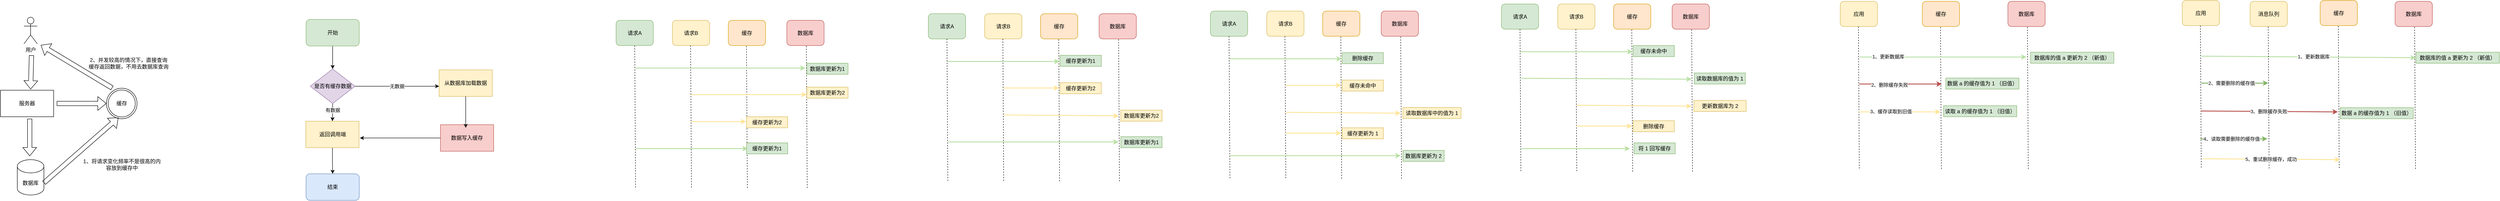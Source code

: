 <mxfile version="23.1.1" type="github">
  <diagram name="第 1 页" id="pFApzu6o8nNjfaXYn5jQ">
    <mxGraphModel dx="1434" dy="756" grid="0" gridSize="10" guides="1" tooltips="1" connect="1" arrows="1" fold="1" page="1" pageScale="1" pageWidth="500000" pageHeight="400000" math="0" shadow="0">
      <root>
        <mxCell id="0" />
        <mxCell id="1" parent="0" />
        <mxCell id="H5bM3ZNqDUV5iSnoYgvx-1" value="用户" style="shape=umlActor;verticalLabelPosition=bottom;verticalAlign=top;html=1;outlineConnect=0;" parent="1" vertex="1">
          <mxGeometry x="349" y="195" width="30" height="60" as="geometry" />
        </mxCell>
        <mxCell id="H5bM3ZNqDUV5iSnoYgvx-2" value="数据库" style="shape=cylinder3;whiteSpace=wrap;html=1;boundedLbl=1;backgroundOutline=1;size=15;" parent="1" vertex="1">
          <mxGeometry x="334" y="517" width="60" height="80" as="geometry" />
        </mxCell>
        <mxCell id="H5bM3ZNqDUV5iSnoYgvx-3" value="服务器" style="rounded=0;whiteSpace=wrap;html=1;" parent="1" vertex="1">
          <mxGeometry x="296" y="360" width="120" height="60" as="geometry" />
        </mxCell>
        <mxCell id="H5bM3ZNqDUV5iSnoYgvx-4" value="缓存" style="ellipse;shape=doubleEllipse;whiteSpace=wrap;html=1;aspect=fixed;" parent="1" vertex="1">
          <mxGeometry x="535" y="355.5" width="69" height="69" as="geometry" />
        </mxCell>
        <mxCell id="H5bM3ZNqDUV5iSnoYgvx-7" value="" style="shape=flexArrow;endArrow=classic;html=1;rounded=0;" parent="1" edge="1">
          <mxGeometry width="50" height="50" relative="1" as="geometry">
            <mxPoint x="366" y="281" as="sourcePoint" />
            <mxPoint x="364" y="358" as="targetPoint" />
          </mxGeometry>
        </mxCell>
        <mxCell id="H5bM3ZNqDUV5iSnoYgvx-9" value="" style="shape=flexArrow;endArrow=classic;html=1;rounded=0;" parent="1" edge="1">
          <mxGeometry width="50" height="50" relative="1" as="geometry">
            <mxPoint x="362" y="424.5" as="sourcePoint" />
            <mxPoint x="362" y="509" as="targetPoint" />
          </mxGeometry>
        </mxCell>
        <mxCell id="H5bM3ZNqDUV5iSnoYgvx-10" value="" style="shape=flexArrow;endArrow=classic;html=1;rounded=0;" parent="1" target="H5bM3ZNqDUV5iSnoYgvx-4" edge="1">
          <mxGeometry width="50" height="50" relative="1" as="geometry">
            <mxPoint x="423" y="390" as="sourcePoint" />
            <mxPoint x="370" y="492.5" as="targetPoint" />
          </mxGeometry>
        </mxCell>
        <mxCell id="H5bM3ZNqDUV5iSnoYgvx-11" value="" style="shape=flexArrow;endArrow=classic;html=1;rounded=0;" parent="1" edge="1">
          <mxGeometry width="50" height="50" relative="1" as="geometry">
            <mxPoint x="548" y="355" as="sourcePoint" />
            <mxPoint x="387" y="258" as="targetPoint" />
          </mxGeometry>
        </mxCell>
        <mxCell id="H5bM3ZNqDUV5iSnoYgvx-12" value="" style="shape=flexArrow;endArrow=classic;html=1;rounded=0;exitX=1;exitY=0;exitDx=0;exitDy=52.5;exitPerimeter=0;entryX=0.391;entryY=0.964;entryDx=0;entryDy=0;entryPerimeter=0;" parent="1" source="H5bM3ZNqDUV5iSnoYgvx-2" target="H5bM3ZNqDUV5iSnoYgvx-4" edge="1">
          <mxGeometry width="50" height="50" relative="1" as="geometry">
            <mxPoint x="372" y="434.5" as="sourcePoint" />
            <mxPoint x="372" y="519" as="targetPoint" />
          </mxGeometry>
        </mxCell>
        <mxCell id="H5bM3ZNqDUV5iSnoYgvx-13" value="1、将请求变化频率不是很高的内容放到缓存中" style="text;html=1;strokeColor=none;fillColor=none;align=center;verticalAlign=middle;whiteSpace=wrap;rounded=0;" parent="1" vertex="1">
          <mxGeometry x="478" y="513" width="184" height="30" as="geometry" />
        </mxCell>
        <mxCell id="H5bM3ZNqDUV5iSnoYgvx-14" value="2、并发较高的情况下，直接查询缓存返回数据，不用去数据库查询" style="text;html=1;strokeColor=none;fillColor=none;align=center;verticalAlign=middle;whiteSpace=wrap;rounded=0;" parent="1" vertex="1">
          <mxGeometry x="493" y="284" width="184" height="30" as="geometry" />
        </mxCell>
        <mxCell id="rxdkcNJWBCKFdQhXTieW-7" style="edgeStyle=orthogonalEdgeStyle;rounded=0;orthogonalLoop=1;jettySize=auto;html=1;exitX=0.5;exitY=1;exitDx=0;exitDy=0;" edge="1" parent="1" source="rxdkcNJWBCKFdQhXTieW-1" target="rxdkcNJWBCKFdQhXTieW-2">
          <mxGeometry relative="1" as="geometry" />
        </mxCell>
        <mxCell id="rxdkcNJWBCKFdQhXTieW-1" value="开始" style="rounded=1;whiteSpace=wrap;html=1;fillColor=#d5e8d4;strokeColor=#82b366;" vertex="1" parent="1">
          <mxGeometry x="985" y="200" width="120" height="60" as="geometry" />
        </mxCell>
        <mxCell id="rxdkcNJWBCKFdQhXTieW-11" style="edgeStyle=orthogonalEdgeStyle;rounded=0;orthogonalLoop=1;jettySize=auto;html=1;exitX=0.5;exitY=1;exitDx=0;exitDy=0;entryX=0.5;entryY=0;entryDx=0;entryDy=0;" edge="1" parent="1" source="rxdkcNJWBCKFdQhXTieW-2" target="rxdkcNJWBCKFdQhXTieW-6">
          <mxGeometry relative="1" as="geometry" />
        </mxCell>
        <mxCell id="rxdkcNJWBCKFdQhXTieW-13" value="有数据" style="edgeLabel;html=1;align=center;verticalAlign=middle;resizable=0;points=[];" vertex="1" connectable="0" parent="rxdkcNJWBCKFdQhXTieW-11">
          <mxGeometry x="-0.259" relative="1" as="geometry">
            <mxPoint as="offset" />
          </mxGeometry>
        </mxCell>
        <mxCell id="rxdkcNJWBCKFdQhXTieW-2" value="是否有缓存数据" style="rhombus;whiteSpace=wrap;html=1;fillColor=#e1d5e7;strokeColor=#9673a6;" vertex="1" parent="1">
          <mxGeometry x="994.5" y="312" width="101" height="78" as="geometry" />
        </mxCell>
        <mxCell id="rxdkcNJWBCKFdQhXTieW-3" value="结束" style="rounded=1;whiteSpace=wrap;html=1;fillColor=#dae8fc;strokeColor=#6c8ebf;" vertex="1" parent="1">
          <mxGeometry x="985" y="549" width="120" height="60" as="geometry" />
        </mxCell>
        <mxCell id="rxdkcNJWBCKFdQhXTieW-4" value="从数据库加载数据" style="rounded=0;whiteSpace=wrap;html=1;fillColor=#fff2cc;strokeColor=#d6b656;" vertex="1" parent="1">
          <mxGeometry x="1285" y="314" width="120" height="60" as="geometry" />
        </mxCell>
        <mxCell id="rxdkcNJWBCKFdQhXTieW-5" value="数据写入缓存" style="rounded=0;whiteSpace=wrap;html=1;fillColor=#f8cecc;strokeColor=#b85450;" vertex="1" parent="1">
          <mxGeometry x="1288" y="438" width="120" height="60" as="geometry" />
        </mxCell>
        <mxCell id="rxdkcNJWBCKFdQhXTieW-12" style="edgeStyle=orthogonalEdgeStyle;rounded=0;orthogonalLoop=1;jettySize=auto;html=1;exitX=0.5;exitY=1;exitDx=0;exitDy=0;" edge="1" parent="1" source="rxdkcNJWBCKFdQhXTieW-6" target="rxdkcNJWBCKFdQhXTieW-3">
          <mxGeometry relative="1" as="geometry" />
        </mxCell>
        <mxCell id="rxdkcNJWBCKFdQhXTieW-6" value="返回调用端" style="rounded=0;whiteSpace=wrap;html=1;fillColor=#fff2cc;strokeColor=#d6b656;" vertex="1" parent="1">
          <mxGeometry x="984.5" y="430" width="120" height="60" as="geometry" />
        </mxCell>
        <mxCell id="rxdkcNJWBCKFdQhXTieW-8" value="无数据" style="edgeStyle=orthogonalEdgeStyle;rounded=0;orthogonalLoop=1;jettySize=auto;html=1;exitX=1;exitY=0.5;exitDx=0;exitDy=0;entryX=0;entryY=0.617;entryDx=0;entryDy=0;entryPerimeter=0;" edge="1" parent="1" source="rxdkcNJWBCKFdQhXTieW-2" target="rxdkcNJWBCKFdQhXTieW-4">
          <mxGeometry relative="1" as="geometry" />
        </mxCell>
        <mxCell id="rxdkcNJWBCKFdQhXTieW-9" style="edgeStyle=orthogonalEdgeStyle;rounded=0;orthogonalLoop=1;jettySize=auto;html=1;exitX=0.5;exitY=1;exitDx=0;exitDy=0;entryX=0.475;entryY=0.117;entryDx=0;entryDy=0;entryPerimeter=0;" edge="1" parent="1" source="rxdkcNJWBCKFdQhXTieW-4" target="rxdkcNJWBCKFdQhXTieW-5">
          <mxGeometry relative="1" as="geometry" />
        </mxCell>
        <mxCell id="rxdkcNJWBCKFdQhXTieW-10" style="edgeStyle=orthogonalEdgeStyle;rounded=0;orthogonalLoop=1;jettySize=auto;html=1;exitX=0;exitY=0.5;exitDx=0;exitDy=0;entryX=1.017;entryY=0.633;entryDx=0;entryDy=0;entryPerimeter=0;" edge="1" parent="1" source="rxdkcNJWBCKFdQhXTieW-5" target="rxdkcNJWBCKFdQhXTieW-6">
          <mxGeometry relative="1" as="geometry" />
        </mxCell>
        <mxCell id="rxdkcNJWBCKFdQhXTieW-14" value="请求A" style="rounded=1;whiteSpace=wrap;html=1;fillColor=#d5e8d4;strokeColor=#82b366;" vertex="1" parent="1">
          <mxGeometry x="1684" y="202" width="84" height="57" as="geometry" />
        </mxCell>
        <mxCell id="rxdkcNJWBCKFdQhXTieW-16" value="请求B" style="rounded=1;whiteSpace=wrap;html=1;fillColor=#fff2cc;strokeColor=#d6b656;" vertex="1" parent="1">
          <mxGeometry x="1811" y="202" width="84" height="57" as="geometry" />
        </mxCell>
        <mxCell id="rxdkcNJWBCKFdQhXTieW-17" value="缓存" style="rounded=1;whiteSpace=wrap;html=1;fillColor=#ffe6cc;strokeColor=#d79b00;" vertex="1" parent="1">
          <mxGeometry x="1937" y="202" width="84" height="57" as="geometry" />
        </mxCell>
        <mxCell id="rxdkcNJWBCKFdQhXTieW-18" value="数据库" style="rounded=1;whiteSpace=wrap;html=1;fillColor=#f8cecc;strokeColor=#b85450;" vertex="1" parent="1">
          <mxGeometry x="2069" y="202" width="84" height="57" as="geometry" />
        </mxCell>
        <mxCell id="rxdkcNJWBCKFdQhXTieW-19" value="" style="endArrow=none;dashed=1;html=1;rounded=0;exitX=0.5;exitY=1;exitDx=0;exitDy=0;" edge="1" parent="1" source="rxdkcNJWBCKFdQhXTieW-14">
          <mxGeometry width="50" height="50" relative="1" as="geometry">
            <mxPoint x="2115" y="426" as="sourcePoint" />
            <mxPoint x="1728" y="582" as="targetPoint" />
          </mxGeometry>
        </mxCell>
        <mxCell id="rxdkcNJWBCKFdQhXTieW-20" value="" style="endArrow=none;dashed=1;html=1;rounded=0;exitX=0.5;exitY=1;exitDx=0;exitDy=0;" edge="1" parent="1">
          <mxGeometry width="50" height="50" relative="1" as="geometry">
            <mxPoint x="1852" y="259" as="sourcePoint" />
            <mxPoint x="1854" y="582" as="targetPoint" />
          </mxGeometry>
        </mxCell>
        <mxCell id="rxdkcNJWBCKFdQhXTieW-21" value="" style="endArrow=none;dashed=1;html=1;rounded=0;exitX=0.5;exitY=1;exitDx=0;exitDy=0;" edge="1" parent="1">
          <mxGeometry width="50" height="50" relative="1" as="geometry">
            <mxPoint x="1978" y="260" as="sourcePoint" />
            <mxPoint x="1980" y="583" as="targetPoint" />
          </mxGeometry>
        </mxCell>
        <mxCell id="rxdkcNJWBCKFdQhXTieW-22" value="" style="endArrow=none;dashed=1;html=1;rounded=0;exitX=0.5;exitY=1;exitDx=0;exitDy=0;" edge="1" parent="1">
          <mxGeometry width="50" height="50" relative="1" as="geometry">
            <mxPoint x="2113" y="260" as="sourcePoint" />
            <mxPoint x="2115" y="583" as="targetPoint" />
          </mxGeometry>
        </mxCell>
        <mxCell id="rxdkcNJWBCKFdQhXTieW-23" value="" style="endArrow=classic;html=1;rounded=0;strokeColor=#B9E0A5;strokeWidth=2;" edge="1" parent="1">
          <mxGeometry width="50" height="50" relative="1" as="geometry">
            <mxPoint x="1727" y="310" as="sourcePoint" />
            <mxPoint x="2111" y="310" as="targetPoint" />
          </mxGeometry>
        </mxCell>
        <mxCell id="rxdkcNJWBCKFdQhXTieW-24" value="" style="endArrow=classic;html=1;rounded=0;strokeColor=#FFE599;strokeWidth=2;" edge="1" parent="1">
          <mxGeometry width="50" height="50" relative="1" as="geometry">
            <mxPoint x="1853" y="370" as="sourcePoint" />
            <mxPoint x="2114" y="370" as="targetPoint" />
          </mxGeometry>
        </mxCell>
        <mxCell id="rxdkcNJWBCKFdQhXTieW-25" value="" style="endArrow=classic;html=1;rounded=0;strokeColor=#FFE599;strokeWidth=2;" edge="1" parent="1">
          <mxGeometry width="50" height="50" relative="1" as="geometry">
            <mxPoint x="1854" y="431" as="sourcePoint" />
            <mxPoint x="1977" y="431" as="targetPoint" />
          </mxGeometry>
        </mxCell>
        <mxCell id="rxdkcNJWBCKFdQhXTieW-26" value="" style="endArrow=classic;html=1;rounded=0;strokeColor=#B9E0A5;strokeWidth=2;" edge="1" parent="1">
          <mxGeometry width="50" height="50" relative="1" as="geometry">
            <mxPoint x="1729" y="492" as="sourcePoint" />
            <mxPoint x="1981" y="492" as="targetPoint" />
          </mxGeometry>
        </mxCell>
        <mxCell id="rxdkcNJWBCKFdQhXTieW-27" value="数据库更新为1" style="text;html=1;strokeColor=#82b366;fillColor=#d5e8d4;align=center;verticalAlign=middle;whiteSpace=wrap;rounded=0;" vertex="1" parent="1">
          <mxGeometry x="2114" y="299" width="93" height="25" as="geometry" />
        </mxCell>
        <mxCell id="rxdkcNJWBCKFdQhXTieW-28" value="数据库更新为2" style="text;html=1;strokeColor=#d6b656;fillColor=#fff2cc;align=center;verticalAlign=middle;whiteSpace=wrap;rounded=0;" vertex="1" parent="1">
          <mxGeometry x="2114" y="353" width="93" height="25" as="geometry" />
        </mxCell>
        <mxCell id="rxdkcNJWBCKFdQhXTieW-29" value="缓存更新为2" style="text;html=1;strokeColor=#d6b656;fillColor=#fff2cc;align=center;verticalAlign=middle;whiteSpace=wrap;rounded=0;" vertex="1" parent="1">
          <mxGeometry x="1978" y="420" width="93" height="25" as="geometry" />
        </mxCell>
        <mxCell id="rxdkcNJWBCKFdQhXTieW-30" value="缓存更新为1" style="text;html=1;strokeColor=#82b366;fillColor=#d5e8d4;align=center;verticalAlign=middle;whiteSpace=wrap;rounded=0;" vertex="1" parent="1">
          <mxGeometry x="1978" y="479" width="93" height="25" as="geometry" />
        </mxCell>
        <mxCell id="rxdkcNJWBCKFdQhXTieW-31" value="请求A" style="rounded=1;whiteSpace=wrap;html=1;fillColor=#d5e8d4;strokeColor=#82b366;" vertex="1" parent="1">
          <mxGeometry x="2388" y="187" width="84" height="57" as="geometry" />
        </mxCell>
        <mxCell id="rxdkcNJWBCKFdQhXTieW-32" value="请求B" style="rounded=1;whiteSpace=wrap;html=1;fillColor=#fff2cc;strokeColor=#d6b656;" vertex="1" parent="1">
          <mxGeometry x="2515" y="187" width="84" height="57" as="geometry" />
        </mxCell>
        <mxCell id="rxdkcNJWBCKFdQhXTieW-33" value="缓存" style="rounded=1;whiteSpace=wrap;html=1;fillColor=#ffe6cc;strokeColor=#d79b00;" vertex="1" parent="1">
          <mxGeometry x="2641" y="187" width="84" height="57" as="geometry" />
        </mxCell>
        <mxCell id="rxdkcNJWBCKFdQhXTieW-34" value="数据库" style="rounded=1;whiteSpace=wrap;html=1;fillColor=#f8cecc;strokeColor=#b85450;" vertex="1" parent="1">
          <mxGeometry x="2773" y="187" width="84" height="57" as="geometry" />
        </mxCell>
        <mxCell id="rxdkcNJWBCKFdQhXTieW-35" value="" style="endArrow=none;dashed=1;html=1;rounded=0;exitX=0.5;exitY=1;exitDx=0;exitDy=0;" edge="1" parent="1" source="rxdkcNJWBCKFdQhXTieW-31">
          <mxGeometry width="50" height="50" relative="1" as="geometry">
            <mxPoint x="2819" y="411" as="sourcePoint" />
            <mxPoint x="2432" y="567" as="targetPoint" />
          </mxGeometry>
        </mxCell>
        <mxCell id="rxdkcNJWBCKFdQhXTieW-36" value="" style="endArrow=none;dashed=1;html=1;rounded=0;exitX=0.5;exitY=1;exitDx=0;exitDy=0;" edge="1" parent="1">
          <mxGeometry width="50" height="50" relative="1" as="geometry">
            <mxPoint x="2556" y="244" as="sourcePoint" />
            <mxPoint x="2558" y="567" as="targetPoint" />
          </mxGeometry>
        </mxCell>
        <mxCell id="rxdkcNJWBCKFdQhXTieW-37" value="" style="endArrow=none;dashed=1;html=1;rounded=0;exitX=0.5;exitY=1;exitDx=0;exitDy=0;" edge="1" parent="1">
          <mxGeometry width="50" height="50" relative="1" as="geometry">
            <mxPoint x="2682" y="245" as="sourcePoint" />
            <mxPoint x="2684" y="568" as="targetPoint" />
          </mxGeometry>
        </mxCell>
        <mxCell id="rxdkcNJWBCKFdQhXTieW-38" value="" style="endArrow=none;dashed=1;html=1;rounded=0;exitX=0.5;exitY=1;exitDx=0;exitDy=0;" edge="1" parent="1">
          <mxGeometry width="50" height="50" relative="1" as="geometry">
            <mxPoint x="2817" y="245" as="sourcePoint" />
            <mxPoint x="2819" y="568" as="targetPoint" />
          </mxGeometry>
        </mxCell>
        <mxCell id="rxdkcNJWBCKFdQhXTieW-39" value="" style="endArrow=classic;html=1;rounded=0;strokeColor=#B9E0A5;strokeWidth=2;" edge="1" parent="1">
          <mxGeometry width="50" height="50" relative="1" as="geometry">
            <mxPoint x="2431" y="295" as="sourcePoint" />
            <mxPoint x="2684" y="295" as="targetPoint" />
          </mxGeometry>
        </mxCell>
        <mxCell id="rxdkcNJWBCKFdQhXTieW-40" value="" style="endArrow=classic;html=1;rounded=0;strokeColor=#FFE599;strokeWidth=2;" edge="1" parent="1">
          <mxGeometry width="50" height="50" relative="1" as="geometry">
            <mxPoint x="2557" y="355" as="sourcePoint" />
            <mxPoint x="2683" y="355" as="targetPoint" />
          </mxGeometry>
        </mxCell>
        <mxCell id="rxdkcNJWBCKFdQhXTieW-41" value="" style="endArrow=classic;html=1;rounded=0;strokeColor=#FFE599;strokeWidth=2;" edge="1" parent="1">
          <mxGeometry width="50" height="50" relative="1" as="geometry">
            <mxPoint x="2558" y="416" as="sourcePoint" />
            <mxPoint x="2817" y="418" as="targetPoint" />
          </mxGeometry>
        </mxCell>
        <mxCell id="rxdkcNJWBCKFdQhXTieW-42" value="" style="endArrow=classic;html=1;rounded=0;strokeColor=#B9E0A5;strokeWidth=2;" edge="1" parent="1">
          <mxGeometry width="50" height="50" relative="1" as="geometry">
            <mxPoint x="2433" y="477" as="sourcePoint" />
            <mxPoint x="2817" y="477" as="targetPoint" />
          </mxGeometry>
        </mxCell>
        <mxCell id="rxdkcNJWBCKFdQhXTieW-43" value="缓存更新为1" style="text;html=1;strokeColor=#82b366;fillColor=#d5e8d4;align=center;verticalAlign=middle;whiteSpace=wrap;rounded=0;" vertex="1" parent="1">
          <mxGeometry x="2685" y="281" width="93" height="25" as="geometry" />
        </mxCell>
        <mxCell id="rxdkcNJWBCKFdQhXTieW-44" value="缓存更新为2" style="text;html=1;strokeColor=#d6b656;fillColor=#fff2cc;align=center;verticalAlign=middle;whiteSpace=wrap;rounded=0;" vertex="1" parent="1">
          <mxGeometry x="2685" y="343" width="93" height="25" as="geometry" />
        </mxCell>
        <mxCell id="rxdkcNJWBCKFdQhXTieW-45" value="数据库更新为2" style="text;html=1;strokeColor=#d6b656;fillColor=#fff2cc;align=center;verticalAlign=middle;whiteSpace=wrap;rounded=0;" vertex="1" parent="1">
          <mxGeometry x="2822" y="405" width="93" height="25" as="geometry" />
        </mxCell>
        <mxCell id="rxdkcNJWBCKFdQhXTieW-46" value="数据库更新为1" style="text;html=1;strokeColor=#82b366;fillColor=#d5e8d4;align=center;verticalAlign=middle;whiteSpace=wrap;rounded=0;" vertex="1" parent="1">
          <mxGeometry x="2822" y="465" width="93" height="25" as="geometry" />
        </mxCell>
        <mxCell id="rxdkcNJWBCKFdQhXTieW-47" value="请求A" style="rounded=1;whiteSpace=wrap;html=1;fillColor=#d5e8d4;strokeColor=#82b366;" vertex="1" parent="1">
          <mxGeometry x="3024" y="181" width="84" height="57" as="geometry" />
        </mxCell>
        <mxCell id="rxdkcNJWBCKFdQhXTieW-48" value="请求B" style="rounded=1;whiteSpace=wrap;html=1;fillColor=#fff2cc;strokeColor=#d6b656;" vertex="1" parent="1">
          <mxGeometry x="3151" y="181" width="84" height="57" as="geometry" />
        </mxCell>
        <mxCell id="rxdkcNJWBCKFdQhXTieW-49" value="缓存" style="rounded=1;whiteSpace=wrap;html=1;fillColor=#ffe6cc;strokeColor=#d79b00;" vertex="1" parent="1">
          <mxGeometry x="3277" y="181" width="84" height="57" as="geometry" />
        </mxCell>
        <mxCell id="rxdkcNJWBCKFdQhXTieW-50" value="数据库" style="rounded=1;whiteSpace=wrap;html=1;fillColor=#f8cecc;strokeColor=#b85450;" vertex="1" parent="1">
          <mxGeometry x="3409" y="181" width="84" height="57" as="geometry" />
        </mxCell>
        <mxCell id="rxdkcNJWBCKFdQhXTieW-51" value="" style="endArrow=none;dashed=1;html=1;rounded=0;exitX=0.5;exitY=1;exitDx=0;exitDy=0;" edge="1" parent="1" source="rxdkcNJWBCKFdQhXTieW-47">
          <mxGeometry width="50" height="50" relative="1" as="geometry">
            <mxPoint x="3455" y="405" as="sourcePoint" />
            <mxPoint x="3068" y="561" as="targetPoint" />
          </mxGeometry>
        </mxCell>
        <mxCell id="rxdkcNJWBCKFdQhXTieW-52" value="" style="endArrow=none;dashed=1;html=1;rounded=0;exitX=0.5;exitY=1;exitDx=0;exitDy=0;" edge="1" parent="1">
          <mxGeometry width="50" height="50" relative="1" as="geometry">
            <mxPoint x="3192" y="238" as="sourcePoint" />
            <mxPoint x="3194" y="561" as="targetPoint" />
          </mxGeometry>
        </mxCell>
        <mxCell id="rxdkcNJWBCKFdQhXTieW-53" value="" style="endArrow=none;dashed=1;html=1;rounded=0;exitX=0.5;exitY=1;exitDx=0;exitDy=0;" edge="1" parent="1">
          <mxGeometry width="50" height="50" relative="1" as="geometry">
            <mxPoint x="3318" y="239" as="sourcePoint" />
            <mxPoint x="3320" y="562" as="targetPoint" />
          </mxGeometry>
        </mxCell>
        <mxCell id="rxdkcNJWBCKFdQhXTieW-54" value="" style="endArrow=none;dashed=1;html=1;rounded=0;exitX=0.5;exitY=1;exitDx=0;exitDy=0;" edge="1" parent="1">
          <mxGeometry width="50" height="50" relative="1" as="geometry">
            <mxPoint x="3453" y="239" as="sourcePoint" />
            <mxPoint x="3455" y="562" as="targetPoint" />
          </mxGeometry>
        </mxCell>
        <mxCell id="rxdkcNJWBCKFdQhXTieW-55" value="" style="endArrow=classic;html=1;rounded=0;strokeColor=#B9E0A5;strokeWidth=2;" edge="1" parent="1">
          <mxGeometry width="50" height="50" relative="1" as="geometry">
            <mxPoint x="3067" y="289" as="sourcePoint" />
            <mxPoint x="3320" y="289" as="targetPoint" />
          </mxGeometry>
        </mxCell>
        <mxCell id="rxdkcNJWBCKFdQhXTieW-56" value="" style="endArrow=classic;html=1;rounded=0;strokeColor=#FFE599;strokeWidth=2;" edge="1" parent="1">
          <mxGeometry width="50" height="50" relative="1" as="geometry">
            <mxPoint x="3193" y="349" as="sourcePoint" />
            <mxPoint x="3319" y="349" as="targetPoint" />
          </mxGeometry>
        </mxCell>
        <mxCell id="rxdkcNJWBCKFdQhXTieW-57" value="" style="endArrow=classic;html=1;rounded=0;strokeColor=#FFE599;strokeWidth=2;" edge="1" parent="1">
          <mxGeometry width="50" height="50" relative="1" as="geometry">
            <mxPoint x="3194" y="410" as="sourcePoint" />
            <mxPoint x="3453" y="412" as="targetPoint" />
          </mxGeometry>
        </mxCell>
        <mxCell id="rxdkcNJWBCKFdQhXTieW-58" value="" style="endArrow=classic;html=1;rounded=0;strokeColor=#B9E0A5;strokeWidth=2;" edge="1" parent="1">
          <mxGeometry width="50" height="50" relative="1" as="geometry">
            <mxPoint x="3069" y="508" as="sourcePoint" />
            <mxPoint x="3453" y="508" as="targetPoint" />
          </mxGeometry>
        </mxCell>
        <mxCell id="rxdkcNJWBCKFdQhXTieW-59" value="删除缓存" style="text;html=1;strokeColor=#82b366;fillColor=#d5e8d4;align=center;verticalAlign=middle;whiteSpace=wrap;rounded=0;" vertex="1" parent="1">
          <mxGeometry x="3321" y="275" width="93" height="25" as="geometry" />
        </mxCell>
        <mxCell id="rxdkcNJWBCKFdQhXTieW-60" value="缓存未命中" style="text;html=1;strokeColor=#d6b656;fillColor=#fff2cc;align=center;verticalAlign=middle;whiteSpace=wrap;rounded=0;" vertex="1" parent="1">
          <mxGeometry x="3321" y="337" width="93" height="25" as="geometry" />
        </mxCell>
        <mxCell id="rxdkcNJWBCKFdQhXTieW-61" value="读取数据库中的值为 1" style="text;html=1;strokeColor=#d6b656;fillColor=#fff2cc;align=center;verticalAlign=middle;whiteSpace=wrap;rounded=0;" vertex="1" parent="1">
          <mxGeometry x="3458" y="399" width="131" height="25" as="geometry" />
        </mxCell>
        <mxCell id="rxdkcNJWBCKFdQhXTieW-62" value="数据库更新为 2" style="text;html=1;strokeColor=#82b366;fillColor=#d5e8d4;align=center;verticalAlign=middle;whiteSpace=wrap;rounded=0;" vertex="1" parent="1">
          <mxGeometry x="3458" y="496" width="93" height="25" as="geometry" />
        </mxCell>
        <mxCell id="rxdkcNJWBCKFdQhXTieW-63" value="" style="endArrow=classic;html=1;rounded=0;strokeColor=#FFE599;strokeWidth=2;" edge="1" parent="1">
          <mxGeometry width="50" height="50" relative="1" as="geometry">
            <mxPoint x="3193" y="457" as="sourcePoint" />
            <mxPoint x="3319" y="457" as="targetPoint" />
          </mxGeometry>
        </mxCell>
        <mxCell id="rxdkcNJWBCKFdQhXTieW-64" value="缓存更新为 1" style="text;html=1;strokeColor=#d6b656;fillColor=#fff2cc;align=center;verticalAlign=middle;whiteSpace=wrap;rounded=0;" vertex="1" parent="1">
          <mxGeometry x="3321" y="445" width="93" height="25" as="geometry" />
        </mxCell>
        <mxCell id="rxdkcNJWBCKFdQhXTieW-65" value="请求A" style="rounded=1;whiteSpace=wrap;html=1;fillColor=#d5e8d4;strokeColor=#82b366;" vertex="1" parent="1">
          <mxGeometry x="3680" y="165" width="84" height="57" as="geometry" />
        </mxCell>
        <mxCell id="rxdkcNJWBCKFdQhXTieW-66" value="请求B" style="rounded=1;whiteSpace=wrap;html=1;fillColor=#fff2cc;strokeColor=#d6b656;" vertex="1" parent="1">
          <mxGeometry x="3807" y="165" width="84" height="57" as="geometry" />
        </mxCell>
        <mxCell id="rxdkcNJWBCKFdQhXTieW-67" value="缓存" style="rounded=1;whiteSpace=wrap;html=1;fillColor=#ffe6cc;strokeColor=#d79b00;" vertex="1" parent="1">
          <mxGeometry x="3933" y="165" width="84" height="57" as="geometry" />
        </mxCell>
        <mxCell id="rxdkcNJWBCKFdQhXTieW-68" value="数据库" style="rounded=1;whiteSpace=wrap;html=1;fillColor=#f8cecc;strokeColor=#b85450;" vertex="1" parent="1">
          <mxGeometry x="4065" y="165" width="84" height="57" as="geometry" />
        </mxCell>
        <mxCell id="rxdkcNJWBCKFdQhXTieW-69" value="" style="endArrow=none;dashed=1;html=1;rounded=0;exitX=0.5;exitY=1;exitDx=0;exitDy=0;" edge="1" parent="1" source="rxdkcNJWBCKFdQhXTieW-65">
          <mxGeometry width="50" height="50" relative="1" as="geometry">
            <mxPoint x="4111" y="389" as="sourcePoint" />
            <mxPoint x="3724" y="545" as="targetPoint" />
          </mxGeometry>
        </mxCell>
        <mxCell id="rxdkcNJWBCKFdQhXTieW-70" value="" style="endArrow=none;dashed=1;html=1;rounded=0;exitX=0.5;exitY=1;exitDx=0;exitDy=0;" edge="1" parent="1">
          <mxGeometry width="50" height="50" relative="1" as="geometry">
            <mxPoint x="3848" y="222" as="sourcePoint" />
            <mxPoint x="3850" y="545" as="targetPoint" />
          </mxGeometry>
        </mxCell>
        <mxCell id="rxdkcNJWBCKFdQhXTieW-71" value="" style="endArrow=none;dashed=1;html=1;rounded=0;exitX=0.5;exitY=1;exitDx=0;exitDy=0;" edge="1" parent="1">
          <mxGeometry width="50" height="50" relative="1" as="geometry">
            <mxPoint x="3974" y="223" as="sourcePoint" />
            <mxPoint x="3976" y="546" as="targetPoint" />
          </mxGeometry>
        </mxCell>
        <mxCell id="rxdkcNJWBCKFdQhXTieW-72" value="" style="endArrow=none;dashed=1;html=1;rounded=0;exitX=0.5;exitY=1;exitDx=0;exitDy=0;" edge="1" parent="1">
          <mxGeometry width="50" height="50" relative="1" as="geometry">
            <mxPoint x="4109" y="223" as="sourcePoint" />
            <mxPoint x="4111" y="546" as="targetPoint" />
          </mxGeometry>
        </mxCell>
        <mxCell id="rxdkcNJWBCKFdQhXTieW-73" value="" style="endArrow=classic;html=1;rounded=0;strokeColor=#B9E0A5;strokeWidth=2;" edge="1" parent="1">
          <mxGeometry width="50" height="50" relative="1" as="geometry">
            <mxPoint x="3723" y="273" as="sourcePoint" />
            <mxPoint x="3976" y="273" as="targetPoint" />
          </mxGeometry>
        </mxCell>
        <mxCell id="rxdkcNJWBCKFdQhXTieW-74" value="" style="endArrow=classic;html=1;rounded=0;strokeColor=#B9E0A5;strokeWidth=2;" edge="1" parent="1">
          <mxGeometry width="50" height="50" relative="1" as="geometry">
            <mxPoint x="3725" y="333" as="sourcePoint" />
            <mxPoint x="4109" y="335" as="targetPoint" />
          </mxGeometry>
        </mxCell>
        <mxCell id="rxdkcNJWBCKFdQhXTieW-75" value="" style="endArrow=classic;html=1;rounded=0;strokeColor=#FFE599;strokeWidth=2;" edge="1" parent="1">
          <mxGeometry width="50" height="50" relative="1" as="geometry">
            <mxPoint x="3850" y="394" as="sourcePoint" />
            <mxPoint x="4109" y="396" as="targetPoint" />
          </mxGeometry>
        </mxCell>
        <mxCell id="rxdkcNJWBCKFdQhXTieW-76" value="" style="endArrow=classic;html=1;rounded=0;strokeColor=#B9E0A5;strokeWidth=2;" edge="1" parent="1">
          <mxGeometry width="50" height="50" relative="1" as="geometry">
            <mxPoint x="3725" y="492" as="sourcePoint" />
            <mxPoint x="3970" y="492" as="targetPoint" />
          </mxGeometry>
        </mxCell>
        <mxCell id="rxdkcNJWBCKFdQhXTieW-77" value="缓存未命中" style="text;html=1;strokeColor=#82b366;fillColor=#d5e8d4;align=center;verticalAlign=middle;whiteSpace=wrap;rounded=0;" vertex="1" parent="1">
          <mxGeometry x="3977" y="259" width="93" height="25" as="geometry" />
        </mxCell>
        <mxCell id="rxdkcNJWBCKFdQhXTieW-78" value="读取数据库的值为 1" style="text;html=1;strokeColor=#82b366;fillColor=#d5e8d4;align=center;verticalAlign=middle;whiteSpace=wrap;rounded=0;" vertex="1" parent="1">
          <mxGeometry x="4115" y="321" width="115" height="25" as="geometry" />
        </mxCell>
        <mxCell id="rxdkcNJWBCKFdQhXTieW-79" value="更新数据库为 2" style="text;html=1;strokeColor=#d6b656;fillColor=#fff2cc;align=center;verticalAlign=middle;whiteSpace=wrap;rounded=0;" vertex="1" parent="1">
          <mxGeometry x="4114" y="383" width="118" height="25" as="geometry" />
        </mxCell>
        <mxCell id="rxdkcNJWBCKFdQhXTieW-80" value="将 1 回写缓存" style="text;html=1;strokeColor=#82b366;fillColor=#d5e8d4;align=center;verticalAlign=middle;whiteSpace=wrap;rounded=0;" vertex="1" parent="1">
          <mxGeometry x="3979" y="479" width="93" height="25" as="geometry" />
        </mxCell>
        <mxCell id="rxdkcNJWBCKFdQhXTieW-81" value="" style="endArrow=classic;html=1;rounded=0;strokeColor=#FFE599;strokeWidth=2;" edge="1" parent="1">
          <mxGeometry width="50" height="50" relative="1" as="geometry">
            <mxPoint x="3849" y="441" as="sourcePoint" />
            <mxPoint x="3975" y="441" as="targetPoint" />
          </mxGeometry>
        </mxCell>
        <mxCell id="rxdkcNJWBCKFdQhXTieW-82" value="删除缓存" style="text;html=1;strokeColor=#d6b656;fillColor=#fff2cc;align=center;verticalAlign=middle;whiteSpace=wrap;rounded=0;" vertex="1" parent="1">
          <mxGeometry x="3977" y="429" width="93" height="25" as="geometry" />
        </mxCell>
        <mxCell id="rxdkcNJWBCKFdQhXTieW-84" value="应用" style="rounded=1;whiteSpace=wrap;html=1;fillColor=#fff2cc;strokeColor=#d6b656;" vertex="1" parent="1">
          <mxGeometry x="4444" y="159" width="84" height="57" as="geometry" />
        </mxCell>
        <mxCell id="rxdkcNJWBCKFdQhXTieW-85" value="缓存" style="rounded=1;whiteSpace=wrap;html=1;fillColor=#ffe6cc;strokeColor=#d79b00;" vertex="1" parent="1">
          <mxGeometry x="4629" y="159" width="84" height="57" as="geometry" />
        </mxCell>
        <mxCell id="rxdkcNJWBCKFdQhXTieW-86" value="数据库" style="rounded=1;whiteSpace=wrap;html=1;fillColor=#f8cecc;strokeColor=#b85450;" vertex="1" parent="1">
          <mxGeometry x="4822" y="159" width="84" height="57" as="geometry" />
        </mxCell>
        <mxCell id="rxdkcNJWBCKFdQhXTieW-88" value="" style="endArrow=none;dashed=1;html=1;rounded=0;exitX=0.5;exitY=1;exitDx=0;exitDy=0;" edge="1" parent="1">
          <mxGeometry width="50" height="50" relative="1" as="geometry">
            <mxPoint x="4485" y="216" as="sourcePoint" />
            <mxPoint x="4487" y="539" as="targetPoint" />
          </mxGeometry>
        </mxCell>
        <mxCell id="rxdkcNJWBCKFdQhXTieW-89" value="" style="endArrow=none;dashed=1;html=1;rounded=0;exitX=0.5;exitY=1;exitDx=0;exitDy=0;" edge="1" parent="1">
          <mxGeometry width="50" height="50" relative="1" as="geometry">
            <mxPoint x="4670" y="217" as="sourcePoint" />
            <mxPoint x="4672" y="540" as="targetPoint" />
          </mxGeometry>
        </mxCell>
        <mxCell id="rxdkcNJWBCKFdQhXTieW-90" value="" style="endArrow=none;dashed=1;html=1;rounded=0;exitX=0.5;exitY=1;exitDx=0;exitDy=0;" edge="1" parent="1">
          <mxGeometry width="50" height="50" relative="1" as="geometry">
            <mxPoint x="4866" y="217" as="sourcePoint" />
            <mxPoint x="4868" y="540" as="targetPoint" />
          </mxGeometry>
        </mxCell>
        <mxCell id="rxdkcNJWBCKFdQhXTieW-92" value="" style="endArrow=classic;html=1;rounded=0;strokeColor=#B9E0A5;strokeWidth=2;" edge="1" parent="1">
          <mxGeometry width="50" height="50" relative="1" as="geometry">
            <mxPoint x="4488" y="285" as="sourcePoint" />
            <mxPoint x="4864" y="285" as="targetPoint" />
          </mxGeometry>
        </mxCell>
        <mxCell id="rxdkcNJWBCKFdQhXTieW-101" value="1、更新数据库" style="edgeLabel;html=1;align=center;verticalAlign=middle;resizable=0;points=[];" vertex="1" connectable="0" parent="rxdkcNJWBCKFdQhXTieW-92">
          <mxGeometry x="-0.42" y="-2" relative="1" as="geometry">
            <mxPoint x="-45" y="-3" as="offset" />
          </mxGeometry>
        </mxCell>
        <mxCell id="rxdkcNJWBCKFdQhXTieW-93" value="" style="endArrow=classic;html=1;rounded=0;strokeColor=#b85450;strokeWidth=2;fillColor=#f8cecc;" edge="1" parent="1">
          <mxGeometry width="50" height="50" relative="1" as="geometry">
            <mxPoint x="4487" y="346" as="sourcePoint" />
            <mxPoint x="4673" y="346" as="targetPoint" />
          </mxGeometry>
        </mxCell>
        <mxCell id="rxdkcNJWBCKFdQhXTieW-102" value="2、删除缓存失败" style="edgeLabel;html=1;align=center;verticalAlign=middle;resizable=0;points=[];" vertex="1" connectable="0" parent="rxdkcNJWBCKFdQhXTieW-93">
          <mxGeometry x="-0.269" y="-2" relative="1" as="geometry">
            <mxPoint as="offset" />
          </mxGeometry>
        </mxCell>
        <mxCell id="rxdkcNJWBCKFdQhXTieW-99" value="" style="endArrow=classic;html=1;rounded=0;strokeColor=#FFE599;strokeWidth=2;" edge="1" parent="1">
          <mxGeometry width="50" height="50" relative="1" as="geometry">
            <mxPoint x="4486" y="409" as="sourcePoint" />
            <mxPoint x="4670" y="409" as="targetPoint" />
          </mxGeometry>
        </mxCell>
        <mxCell id="rxdkcNJWBCKFdQhXTieW-104" value="3、缓存读取到旧值" style="edgeLabel;html=1;align=center;verticalAlign=middle;resizable=0;points=[];" vertex="1" connectable="0" parent="rxdkcNJWBCKFdQhXTieW-99">
          <mxGeometry x="-0.554" y="1" relative="1" as="geometry">
            <mxPoint x="31" as="offset" />
          </mxGeometry>
        </mxCell>
        <mxCell id="rxdkcNJWBCKFdQhXTieW-103" value="数据 a 的缓存值为 1 （旧值）" style="text;html=1;strokeColor=#82b366;fillColor=#d5e8d4;align=center;verticalAlign=middle;whiteSpace=wrap;rounded=0;" vertex="1" parent="1">
          <mxGeometry x="4682" y="332.5" width="165" height="25" as="geometry" />
        </mxCell>
        <mxCell id="rxdkcNJWBCKFdQhXTieW-105" value="数据库的值 a 更新为 2 （新值）" style="text;html=1;strokeColor=#82b366;fillColor=#d5e8d4;align=center;verticalAlign=middle;whiteSpace=wrap;rounded=0;" vertex="1" parent="1">
          <mxGeometry x="4873" y="274" width="188" height="25" as="geometry" />
        </mxCell>
        <mxCell id="rxdkcNJWBCKFdQhXTieW-107" value="读取 a 的缓存值为 1 （旧值）" style="text;html=1;strokeColor=#82b366;fillColor=#d5e8d4;align=center;verticalAlign=middle;whiteSpace=wrap;rounded=0;" vertex="1" parent="1">
          <mxGeometry x="4677" y="395" width="165" height="25" as="geometry" />
        </mxCell>
        <mxCell id="rxdkcNJWBCKFdQhXTieW-108" value="应用" style="rounded=1;whiteSpace=wrap;html=1;fillColor=#fff2cc;strokeColor=#d6b656;" vertex="1" parent="1">
          <mxGeometry x="5215" y="157" width="84" height="57" as="geometry" />
        </mxCell>
        <mxCell id="rxdkcNJWBCKFdQhXTieW-109" value="缓存" style="rounded=1;whiteSpace=wrap;html=1;fillColor=#ffe6cc;strokeColor=#d79b00;" vertex="1" parent="1">
          <mxGeometry x="5526" y="157" width="84" height="57" as="geometry" />
        </mxCell>
        <mxCell id="rxdkcNJWBCKFdQhXTieW-110" value="数据库" style="rounded=1;whiteSpace=wrap;html=1;fillColor=#f8cecc;strokeColor=#b85450;" vertex="1" parent="1">
          <mxGeometry x="5695" y="159" width="84" height="57" as="geometry" />
        </mxCell>
        <mxCell id="rxdkcNJWBCKFdQhXTieW-111" value="" style="endArrow=none;dashed=1;html=1;rounded=0;exitX=0.5;exitY=1;exitDx=0;exitDy=0;" edge="1" parent="1">
          <mxGeometry width="50" height="50" relative="1" as="geometry">
            <mxPoint x="5256" y="214" as="sourcePoint" />
            <mxPoint x="5258" y="537" as="targetPoint" />
          </mxGeometry>
        </mxCell>
        <mxCell id="rxdkcNJWBCKFdQhXTieW-112" value="" style="endArrow=none;dashed=1;html=1;rounded=0;exitX=0.5;exitY=1;exitDx=0;exitDy=0;" edge="1" parent="1">
          <mxGeometry width="50" height="50" relative="1" as="geometry">
            <mxPoint x="5567" y="215" as="sourcePoint" />
            <mxPoint x="5569" y="538" as="targetPoint" />
          </mxGeometry>
        </mxCell>
        <mxCell id="rxdkcNJWBCKFdQhXTieW-113" value="" style="endArrow=none;dashed=1;html=1;rounded=0;exitX=0.5;exitY=1;exitDx=0;exitDy=0;" edge="1" parent="1">
          <mxGeometry width="50" height="50" relative="1" as="geometry">
            <mxPoint x="5739" y="217" as="sourcePoint" />
            <mxPoint x="5741" y="540" as="targetPoint" />
          </mxGeometry>
        </mxCell>
        <mxCell id="rxdkcNJWBCKFdQhXTieW-114" value="" style="endArrow=classic;html=1;rounded=0;strokeColor=#B9E0A5;strokeWidth=2;entryX=0;entryY=0.5;entryDx=0;entryDy=0;" edge="1" parent="1" target="rxdkcNJWBCKFdQhXTieW-121">
          <mxGeometry width="50" height="50" relative="1" as="geometry">
            <mxPoint x="5259" y="283" as="sourcePoint" />
            <mxPoint x="5635" y="283" as="targetPoint" />
          </mxGeometry>
        </mxCell>
        <mxCell id="rxdkcNJWBCKFdQhXTieW-115" value="1、更新数据库" style="edgeLabel;html=1;align=center;verticalAlign=middle;resizable=0;points=[];" vertex="1" connectable="0" parent="rxdkcNJWBCKFdQhXTieW-114">
          <mxGeometry x="-0.42" y="-2" relative="1" as="geometry">
            <mxPoint x="112" y="-2" as="offset" />
          </mxGeometry>
        </mxCell>
        <mxCell id="rxdkcNJWBCKFdQhXTieW-116" value="" style="endArrow=classic;html=1;rounded=0;strokeColor=#82b366;strokeWidth=2;fillColor=#d5e8d4;" edge="1" parent="1">
          <mxGeometry width="50" height="50" relative="1" as="geometry">
            <mxPoint x="5258" y="344" as="sourcePoint" />
            <mxPoint x="5409" y="344" as="targetPoint" />
          </mxGeometry>
        </mxCell>
        <mxCell id="rxdkcNJWBCKFdQhXTieW-117" value="2、需要删除的缓存值" style="edgeLabel;html=1;align=center;verticalAlign=middle;resizable=0;points=[];" vertex="1" connectable="0" parent="rxdkcNJWBCKFdQhXTieW-116">
          <mxGeometry x="-0.269" y="-2" relative="1" as="geometry">
            <mxPoint x="13" y="-2" as="offset" />
          </mxGeometry>
        </mxCell>
        <mxCell id="rxdkcNJWBCKFdQhXTieW-118" value="" style="endArrow=classic;html=1;rounded=0;strokeColor=#b85450;strokeWidth=2;fillColor=#f8cecc;" edge="1" parent="1">
          <mxGeometry width="50" height="50" relative="1" as="geometry">
            <mxPoint x="5257" y="407" as="sourcePoint" />
            <mxPoint x="5566" y="409" as="targetPoint" />
          </mxGeometry>
        </mxCell>
        <mxCell id="rxdkcNJWBCKFdQhXTieW-119" value="3、删除缓存失败" style="edgeLabel;html=1;align=center;verticalAlign=middle;resizable=0;points=[];" vertex="1" connectable="0" parent="rxdkcNJWBCKFdQhXTieW-118">
          <mxGeometry x="-0.554" y="1" relative="1" as="geometry">
            <mxPoint x="84" y="1" as="offset" />
          </mxGeometry>
        </mxCell>
        <mxCell id="rxdkcNJWBCKFdQhXTieW-120" value="数据 a 的缓存值为 1 （旧值）" style="text;html=1;strokeColor=#82b366;fillColor=#d5e8d4;align=center;verticalAlign=middle;whiteSpace=wrap;rounded=0;" vertex="1" parent="1">
          <mxGeometry x="5571" y="399.5" width="165" height="25" as="geometry" />
        </mxCell>
        <mxCell id="rxdkcNJWBCKFdQhXTieW-121" value="数据库的值 a 更新为 2 （新值）" style="text;html=1;strokeColor=#82b366;fillColor=#d5e8d4;align=center;verticalAlign=middle;whiteSpace=wrap;rounded=0;" vertex="1" parent="1">
          <mxGeometry x="5742" y="274" width="188" height="25" as="geometry" />
        </mxCell>
        <mxCell id="rxdkcNJWBCKFdQhXTieW-123" value="消息队列" style="rounded=1;whiteSpace=wrap;html=1;fillColor=#fff2cc;strokeColor=#d6b656;" vertex="1" parent="1">
          <mxGeometry x="5368" y="159" width="84" height="57" as="geometry" />
        </mxCell>
        <mxCell id="rxdkcNJWBCKFdQhXTieW-124" value="" style="endArrow=none;dashed=1;html=1;rounded=0;exitX=0.5;exitY=1;exitDx=0;exitDy=0;" edge="1" parent="1">
          <mxGeometry width="50" height="50" relative="1" as="geometry">
            <mxPoint x="5409" y="216" as="sourcePoint" />
            <mxPoint x="5411" y="539" as="targetPoint" />
          </mxGeometry>
        </mxCell>
        <mxCell id="rxdkcNJWBCKFdQhXTieW-126" value="" style="endArrow=classic;html=1;rounded=0;strokeColor=#82b366;strokeWidth=2;fillColor=#d5e8d4;" edge="1" parent="1">
          <mxGeometry width="50" height="50" relative="1" as="geometry">
            <mxPoint x="5256" y="470" as="sourcePoint" />
            <mxPoint x="5407" y="470" as="targetPoint" />
          </mxGeometry>
        </mxCell>
        <mxCell id="rxdkcNJWBCKFdQhXTieW-127" value="4、读取需要删除的缓存值" style="edgeLabel;html=1;align=center;verticalAlign=middle;resizable=0;points=[];" vertex="1" connectable="0" parent="rxdkcNJWBCKFdQhXTieW-126">
          <mxGeometry x="-0.269" y="-2" relative="1" as="geometry">
            <mxPoint x="15" y="-2" as="offset" />
          </mxGeometry>
        </mxCell>
        <mxCell id="rxdkcNJWBCKFdQhXTieW-128" value="" style="endArrow=classic;html=1;rounded=0;strokeColor=#FFE599;strokeWidth=2;" edge="1" parent="1">
          <mxGeometry width="50" height="50" relative="1" as="geometry">
            <mxPoint x="5262" y="515" as="sourcePoint" />
            <mxPoint x="5571" y="517" as="targetPoint" />
          </mxGeometry>
        </mxCell>
        <mxCell id="rxdkcNJWBCKFdQhXTieW-129" value="5、重试删除缓存，成功" style="edgeLabel;html=1;align=center;verticalAlign=middle;resizable=0;points=[];" vertex="1" connectable="0" parent="rxdkcNJWBCKFdQhXTieW-128">
          <mxGeometry x="-0.554" y="1" relative="1" as="geometry">
            <mxPoint x="84" y="1" as="offset" />
          </mxGeometry>
        </mxCell>
      </root>
    </mxGraphModel>
  </diagram>
</mxfile>
